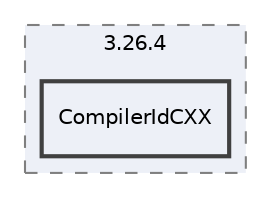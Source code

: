 digraph "/home/jose-costa/Documents/Uni/AED/Projeto/cmake-build-debug/CMakeFiles/3.26.4/CompilerIdCXX"
{
 // LATEX_PDF_SIZE
  edge [fontname="Helvetica",fontsize="10",labelfontname="Helvetica",labelfontsize="10"];
  node [fontname="Helvetica",fontsize="10",shape=record];
  compound=true
  subgraph clusterdir_c8284c1556687c316ef5a29057b070f8 {
    graph [ bgcolor="#edf0f7", pencolor="grey50", style="filled,dashed,", label="3.26.4", fontname="Helvetica", fontsize="10", URL="dir_c8284c1556687c316ef5a29057b070f8.html"]
  dir_c13f6416813340f4a4358ca3d2f08f85 [shape=box, label="CompilerIdCXX", style="filled,bold,", fillcolor="#edf0f7", color="grey25", URL="dir_c13f6416813340f4a4358ca3d2f08f85.html"];
  }
}
